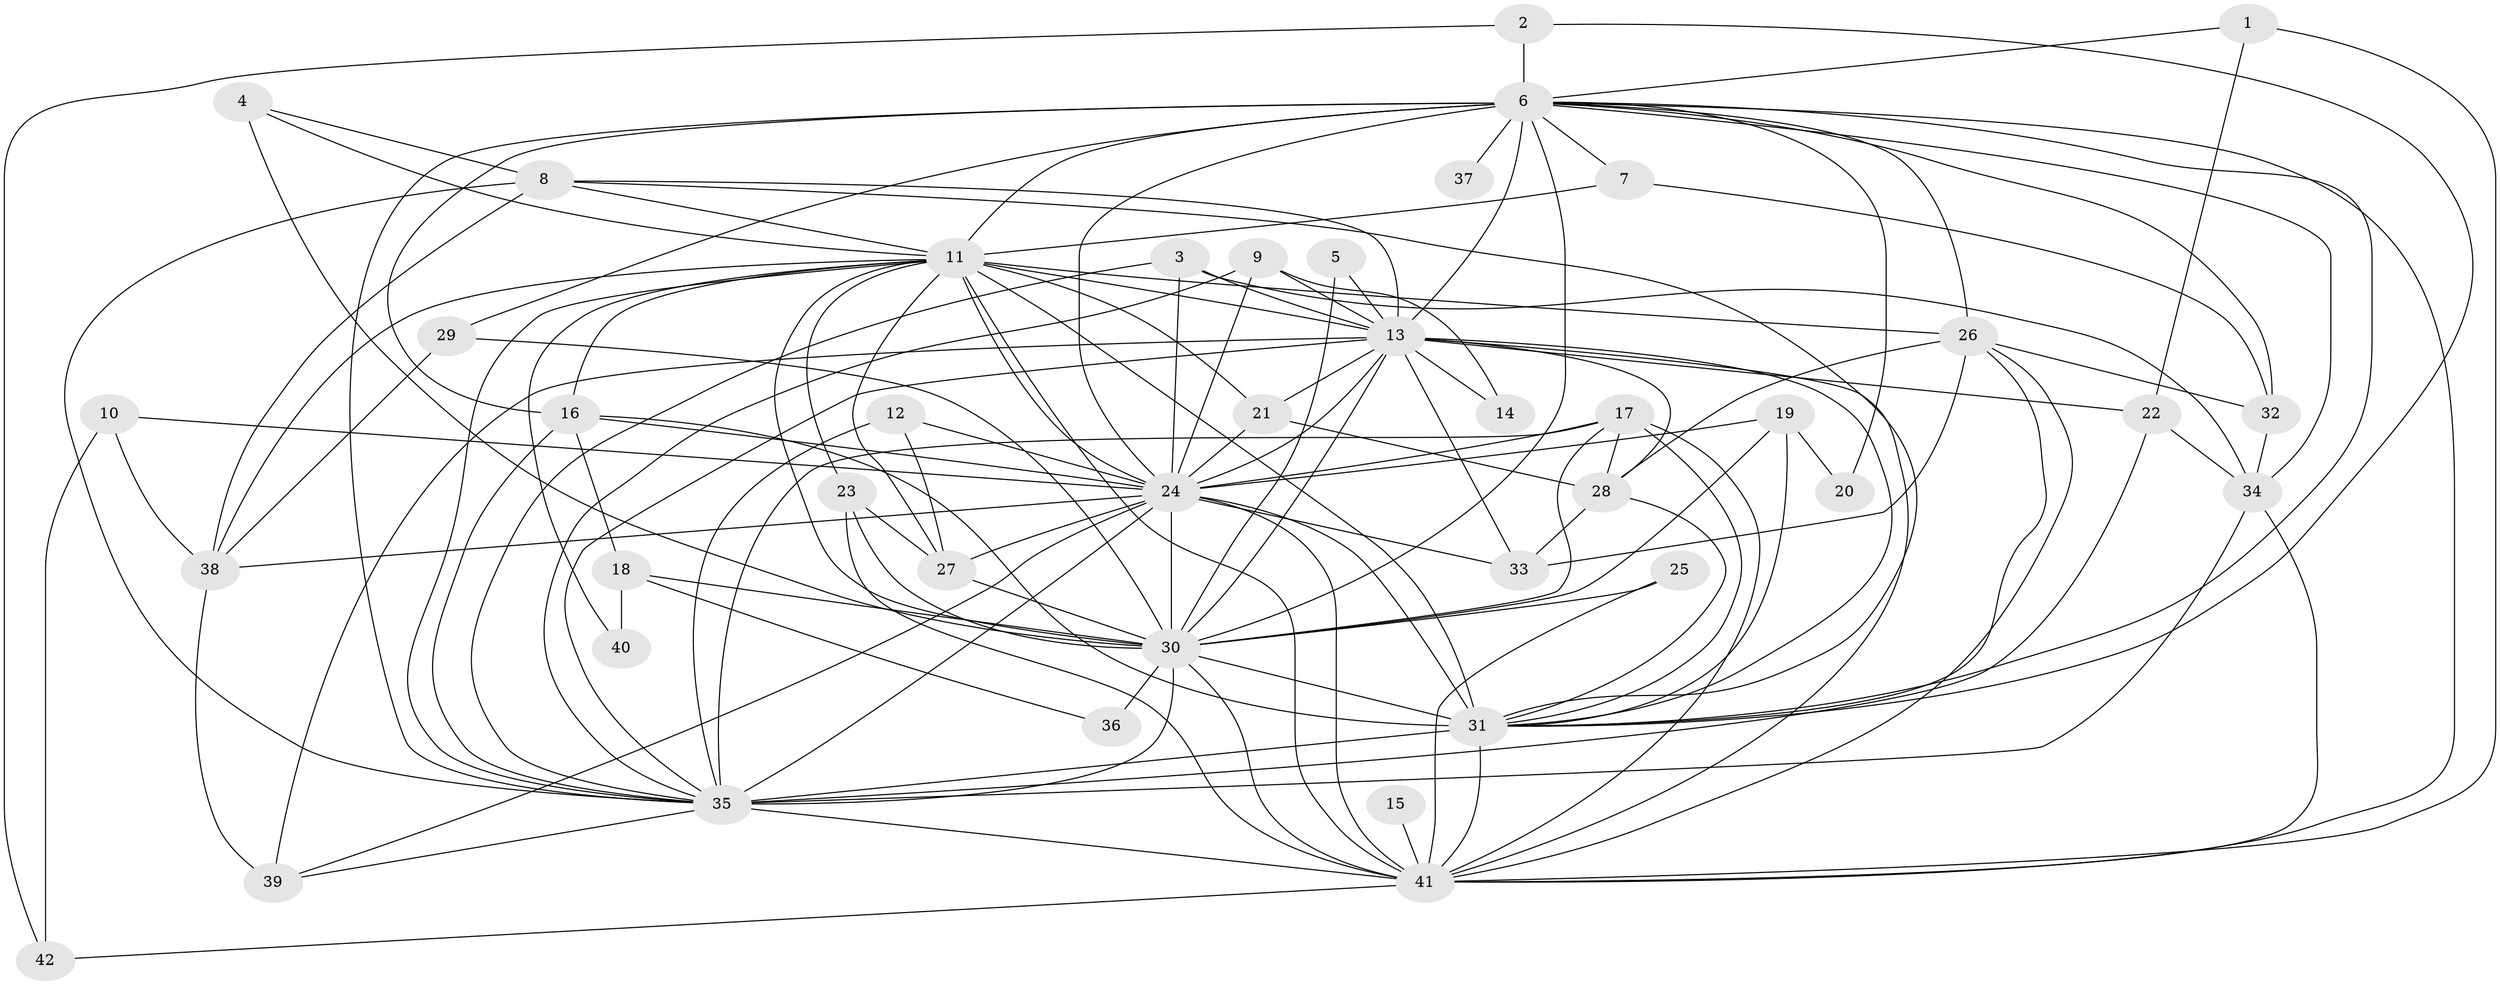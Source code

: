 // original degree distribution, {25: 0.01904761904761905, 21: 0.009523809523809525, 22: 0.009523809523809525, 11: 0.009523809523809525, 23: 0.01904761904761905, 16: 0.009523809523809525, 17: 0.009523809523809525, 26: 0.009523809523809525, 2: 0.5238095238095238, 5: 0.06666666666666667, 3: 0.21904761904761905, 7: 0.009523809523809525, 6: 0.01904761904761905, 4: 0.06666666666666667}
// Generated by graph-tools (version 1.1) at 2025/36/03/04/25 23:36:38]
// undirected, 42 vertices, 129 edges
graph export_dot {
  node [color=gray90,style=filled];
  1;
  2;
  3;
  4;
  5;
  6;
  7;
  8;
  9;
  10;
  11;
  12;
  13;
  14;
  15;
  16;
  17;
  18;
  19;
  20;
  21;
  22;
  23;
  24;
  25;
  26;
  27;
  28;
  29;
  30;
  31;
  32;
  33;
  34;
  35;
  36;
  37;
  38;
  39;
  40;
  41;
  42;
  1 -- 6 [weight=1.0];
  1 -- 22 [weight=1.0];
  1 -- 41 [weight=1.0];
  2 -- 6 [weight=1.0];
  2 -- 31 [weight=1.0];
  2 -- 42 [weight=1.0];
  3 -- 13 [weight=1.0];
  3 -- 24 [weight=1.0];
  3 -- 34 [weight=1.0];
  3 -- 35 [weight=1.0];
  4 -- 8 [weight=1.0];
  4 -- 11 [weight=1.0];
  4 -- 30 [weight=1.0];
  5 -- 13 [weight=1.0];
  5 -- 30 [weight=1.0];
  6 -- 7 [weight=1.0];
  6 -- 11 [weight=1.0];
  6 -- 13 [weight=1.0];
  6 -- 16 [weight=1.0];
  6 -- 20 [weight=1.0];
  6 -- 24 [weight=4.0];
  6 -- 26 [weight=1.0];
  6 -- 29 [weight=2.0];
  6 -- 30 [weight=1.0];
  6 -- 31 [weight=2.0];
  6 -- 32 [weight=2.0];
  6 -- 34 [weight=1.0];
  6 -- 35 [weight=2.0];
  6 -- 37 [weight=1.0];
  6 -- 41 [weight=1.0];
  7 -- 11 [weight=1.0];
  7 -- 32 [weight=1.0];
  8 -- 11 [weight=1.0];
  8 -- 13 [weight=1.0];
  8 -- 31 [weight=1.0];
  8 -- 35 [weight=1.0];
  8 -- 38 [weight=1.0];
  9 -- 13 [weight=1.0];
  9 -- 14 [weight=1.0];
  9 -- 24 [weight=2.0];
  9 -- 35 [weight=1.0];
  10 -- 24 [weight=1.0];
  10 -- 38 [weight=1.0];
  10 -- 42 [weight=1.0];
  11 -- 13 [weight=1.0];
  11 -- 16 [weight=1.0];
  11 -- 21 [weight=1.0];
  11 -- 23 [weight=1.0];
  11 -- 24 [weight=3.0];
  11 -- 26 [weight=1.0];
  11 -- 27 [weight=1.0];
  11 -- 30 [weight=2.0];
  11 -- 31 [weight=3.0];
  11 -- 35 [weight=2.0];
  11 -- 38 [weight=1.0];
  11 -- 40 [weight=1.0];
  11 -- 41 [weight=1.0];
  12 -- 24 [weight=1.0];
  12 -- 27 [weight=1.0];
  12 -- 35 [weight=1.0];
  13 -- 14 [weight=1.0];
  13 -- 21 [weight=2.0];
  13 -- 22 [weight=1.0];
  13 -- 24 [weight=2.0];
  13 -- 28 [weight=1.0];
  13 -- 30 [weight=2.0];
  13 -- 31 [weight=2.0];
  13 -- 33 [weight=1.0];
  13 -- 35 [weight=2.0];
  13 -- 39 [weight=1.0];
  13 -- 41 [weight=2.0];
  15 -- 41 [weight=1.0];
  16 -- 18 [weight=1.0];
  16 -- 24 [weight=1.0];
  16 -- 31 [weight=1.0];
  16 -- 35 [weight=1.0];
  17 -- 24 [weight=1.0];
  17 -- 28 [weight=1.0];
  17 -- 30 [weight=1.0];
  17 -- 31 [weight=1.0];
  17 -- 35 [weight=1.0];
  17 -- 41 [weight=1.0];
  18 -- 30 [weight=3.0];
  18 -- 36 [weight=1.0];
  18 -- 40 [weight=1.0];
  19 -- 20 [weight=1.0];
  19 -- 24 [weight=1.0];
  19 -- 30 [weight=1.0];
  19 -- 31 [weight=2.0];
  21 -- 24 [weight=1.0];
  21 -- 28 [weight=1.0];
  22 -- 34 [weight=1.0];
  22 -- 35 [weight=1.0];
  23 -- 27 [weight=1.0];
  23 -- 30 [weight=1.0];
  23 -- 41 [weight=1.0];
  24 -- 27 [weight=1.0];
  24 -- 30 [weight=3.0];
  24 -- 31 [weight=4.0];
  24 -- 33 [weight=1.0];
  24 -- 35 [weight=3.0];
  24 -- 38 [weight=2.0];
  24 -- 39 [weight=2.0];
  24 -- 41 [weight=3.0];
  25 -- 30 [weight=1.0];
  25 -- 41 [weight=1.0];
  26 -- 28 [weight=1.0];
  26 -- 31 [weight=1.0];
  26 -- 32 [weight=1.0];
  26 -- 33 [weight=1.0];
  26 -- 41 [weight=1.0];
  27 -- 30 [weight=2.0];
  28 -- 31 [weight=1.0];
  28 -- 33 [weight=1.0];
  29 -- 30 [weight=1.0];
  29 -- 38 [weight=1.0];
  30 -- 31 [weight=3.0];
  30 -- 35 [weight=1.0];
  30 -- 36 [weight=1.0];
  30 -- 41 [weight=1.0];
  31 -- 35 [weight=2.0];
  31 -- 41 [weight=2.0];
  32 -- 34 [weight=1.0];
  34 -- 35 [weight=1.0];
  34 -- 41 [weight=1.0];
  35 -- 39 [weight=1.0];
  35 -- 41 [weight=2.0];
  38 -- 39 [weight=1.0];
  41 -- 42 [weight=1.0];
}

